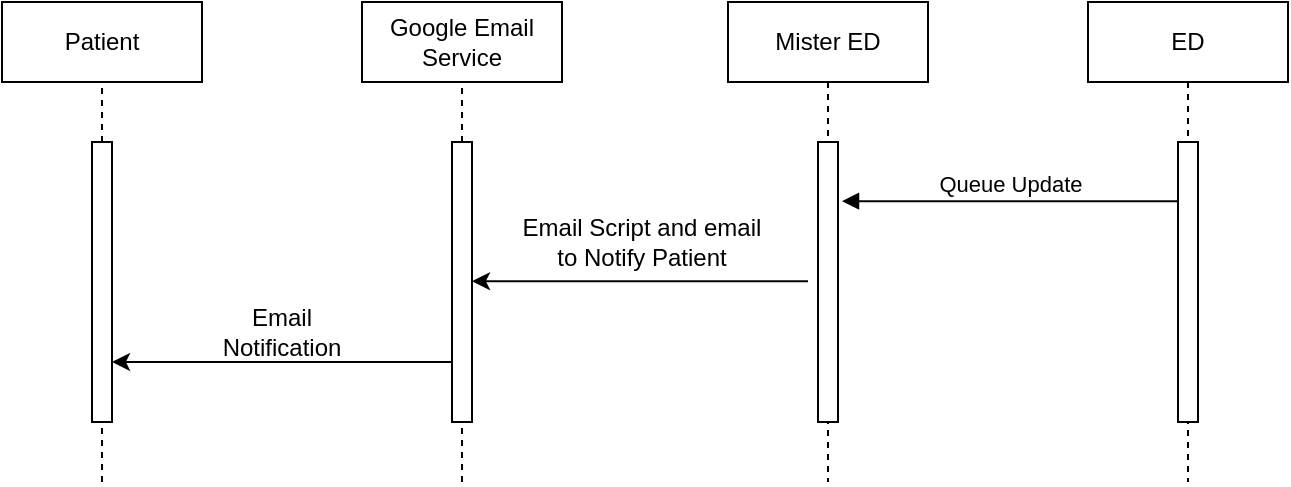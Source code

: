 <mxfile version="21.8.1" type="github">
  <diagram name="Page-1" id="2YBvvXClWsGukQMizWep">
    <mxGraphModel dx="690" dy="487" grid="1" gridSize="10" guides="1" tooltips="1" connect="1" arrows="1" fold="1" page="1" pageScale="1" pageWidth="850" pageHeight="1100" math="0" shadow="0">
      <root>
        <mxCell id="0" />
        <mxCell id="1" parent="0" />
        <mxCell id="aM9ryv3xv72pqoxQDRHE-1" value="Mister ED" style="shape=umlLifeline;perimeter=lifelinePerimeter;whiteSpace=wrap;html=1;container=0;dropTarget=0;collapsible=0;recursiveResize=0;outlineConnect=0;portConstraint=eastwest;newEdgeStyle={&quot;edgeStyle&quot;:&quot;elbowEdgeStyle&quot;,&quot;elbow&quot;:&quot;vertical&quot;,&quot;curved&quot;:0,&quot;rounded&quot;:0};" parent="1" vertex="1">
          <mxGeometry x="453" y="150" width="100" height="240" as="geometry" />
        </mxCell>
        <mxCell id="aM9ryv3xv72pqoxQDRHE-2" value="" style="html=1;points=[];perimeter=orthogonalPerimeter;outlineConnect=0;targetShapes=umlLifeline;portConstraint=eastwest;newEdgeStyle={&quot;edgeStyle&quot;:&quot;elbowEdgeStyle&quot;,&quot;elbow&quot;:&quot;vertical&quot;,&quot;curved&quot;:0,&quot;rounded&quot;:0};" parent="aM9ryv3xv72pqoxQDRHE-1" vertex="1">
          <mxGeometry x="45" y="70" width="10" height="140" as="geometry" />
        </mxCell>
        <mxCell id="aM9ryv3xv72pqoxQDRHE-5" value="ED" style="shape=umlLifeline;perimeter=lifelinePerimeter;whiteSpace=wrap;html=1;container=0;dropTarget=0;collapsible=0;recursiveResize=0;outlineConnect=0;portConstraint=eastwest;newEdgeStyle={&quot;edgeStyle&quot;:&quot;elbowEdgeStyle&quot;,&quot;elbow&quot;:&quot;vertical&quot;,&quot;curved&quot;:0,&quot;rounded&quot;:0};" parent="1" vertex="1">
          <mxGeometry x="633" y="150" width="100" height="240" as="geometry" />
        </mxCell>
        <mxCell id="aM9ryv3xv72pqoxQDRHE-6" value="" style="html=1;points=[];perimeter=orthogonalPerimeter;outlineConnect=0;targetShapes=umlLifeline;portConstraint=eastwest;newEdgeStyle={&quot;edgeStyle&quot;:&quot;elbowEdgeStyle&quot;,&quot;elbow&quot;:&quot;vertical&quot;,&quot;curved&quot;:0,&quot;rounded&quot;:0};" parent="aM9ryv3xv72pqoxQDRHE-5" vertex="1">
          <mxGeometry x="45" y="70" width="10" height="140" as="geometry" />
        </mxCell>
        <mxCell id="aM9ryv3xv72pqoxQDRHE-7" value="Queue Update " style="html=1;verticalAlign=bottom;endArrow=block;edgeStyle=elbowEdgeStyle;elbow=vertical;curved=0;rounded=0;" parent="1" edge="1">
          <mxGeometry relative="1" as="geometry">
            <mxPoint x="678" y="249.57" as="sourcePoint" />
            <Array as="points">
              <mxPoint x="580" y="249.57" />
            </Array>
            <mxPoint x="510" y="249.57" as="targetPoint" />
          </mxGeometry>
        </mxCell>
        <mxCell id="wFvQwKAMcZggIXL5CTmF-2" value="Google Email Service" style="rounded=0;whiteSpace=wrap;html=1;" vertex="1" parent="1">
          <mxGeometry x="270" y="150" width="100" height="40" as="geometry" />
        </mxCell>
        <mxCell id="wFvQwKAMcZggIXL5CTmF-4" value="" style="endArrow=none;dashed=1;html=1;rounded=0;entryX=0.5;entryY=1;entryDx=0;entryDy=0;" edge="1" parent="1" source="wFvQwKAMcZggIXL5CTmF-6" target="wFvQwKAMcZggIXL5CTmF-2">
          <mxGeometry width="50" height="50" relative="1" as="geometry">
            <mxPoint x="320" y="450" as="sourcePoint" />
            <mxPoint x="510" y="260" as="targetPoint" />
          </mxGeometry>
        </mxCell>
        <mxCell id="wFvQwKAMcZggIXL5CTmF-7" value="" style="endArrow=none;dashed=1;html=1;rounded=0;entryX=0.5;entryY=1;entryDx=0;entryDy=0;" edge="1" parent="1" target="wFvQwKAMcZggIXL5CTmF-6">
          <mxGeometry width="50" height="50" relative="1" as="geometry">
            <mxPoint x="320" y="390" as="sourcePoint" />
            <mxPoint x="320" y="190" as="targetPoint" />
          </mxGeometry>
        </mxCell>
        <mxCell id="wFvQwKAMcZggIXL5CTmF-6" value="" style="html=1;points=[];perimeter=orthogonalPerimeter;outlineConnect=0;targetShapes=umlLifeline;portConstraint=eastwest;newEdgeStyle={&quot;edgeStyle&quot;:&quot;elbowEdgeStyle&quot;,&quot;elbow&quot;:&quot;vertical&quot;,&quot;curved&quot;:0,&quot;rounded&quot;:0};" vertex="1" parent="1">
          <mxGeometry x="315" y="220" width="10" height="140" as="geometry" />
        </mxCell>
        <mxCell id="wFvQwKAMcZggIXL5CTmF-9" value="" style="endArrow=classic;html=1;rounded=0;" edge="1" parent="1">
          <mxGeometry width="50" height="50" relative="1" as="geometry">
            <mxPoint x="493" y="289.57" as="sourcePoint" />
            <mxPoint x="325" y="289.57" as="targetPoint" />
          </mxGeometry>
        </mxCell>
        <mxCell id="wFvQwKAMcZggIXL5CTmF-12" value="Email Script and email to Notify Patient" style="text;html=1;strokeColor=none;fillColor=none;align=center;verticalAlign=middle;whiteSpace=wrap;rounded=0;" vertex="1" parent="1">
          <mxGeometry x="345" y="249.57" width="130" height="40" as="geometry" />
        </mxCell>
        <mxCell id="wFvQwKAMcZggIXL5CTmF-13" value="Patient" style="rounded=0;whiteSpace=wrap;html=1;" vertex="1" parent="1">
          <mxGeometry x="90" y="150" width="100" height="40" as="geometry" />
        </mxCell>
        <mxCell id="wFvQwKAMcZggIXL5CTmF-14" value="" style="endArrow=none;dashed=1;html=1;rounded=0;entryX=0.5;entryY=1;entryDx=0;entryDy=0;" edge="1" parent="1" source="wFvQwKAMcZggIXL5CTmF-16" target="wFvQwKAMcZggIXL5CTmF-13">
          <mxGeometry width="50" height="50" relative="1" as="geometry">
            <mxPoint x="140" y="450" as="sourcePoint" />
            <mxPoint x="330" y="260" as="targetPoint" />
          </mxGeometry>
        </mxCell>
        <mxCell id="wFvQwKAMcZggIXL5CTmF-15" value="" style="endArrow=none;dashed=1;html=1;rounded=0;entryX=0.5;entryY=1;entryDx=0;entryDy=0;" edge="1" parent="1" target="wFvQwKAMcZggIXL5CTmF-16">
          <mxGeometry width="50" height="50" relative="1" as="geometry">
            <mxPoint x="140" y="390" as="sourcePoint" />
            <mxPoint x="140" y="190" as="targetPoint" />
          </mxGeometry>
        </mxCell>
        <mxCell id="wFvQwKAMcZggIXL5CTmF-16" value="" style="html=1;points=[];perimeter=orthogonalPerimeter;outlineConnect=0;targetShapes=umlLifeline;portConstraint=eastwest;newEdgeStyle={&quot;edgeStyle&quot;:&quot;elbowEdgeStyle&quot;,&quot;elbow&quot;:&quot;vertical&quot;,&quot;curved&quot;:0,&quot;rounded&quot;:0};" vertex="1" parent="1">
          <mxGeometry x="135" y="220" width="10" height="140" as="geometry" />
        </mxCell>
        <mxCell id="wFvQwKAMcZggIXL5CTmF-17" value="" style="endArrow=classic;html=1;rounded=0;" edge="1" parent="1">
          <mxGeometry width="50" height="50" relative="1" as="geometry">
            <mxPoint x="315.0" y="330" as="sourcePoint" />
            <mxPoint x="145" y="330" as="targetPoint" />
          </mxGeometry>
        </mxCell>
        <mxCell id="wFvQwKAMcZggIXL5CTmF-18" value="Email Notification" style="text;html=1;strokeColor=none;fillColor=none;align=center;verticalAlign=middle;whiteSpace=wrap;rounded=0;" vertex="1" parent="1">
          <mxGeometry x="190" y="300" width="80" height="30" as="geometry" />
        </mxCell>
      </root>
    </mxGraphModel>
  </diagram>
</mxfile>
